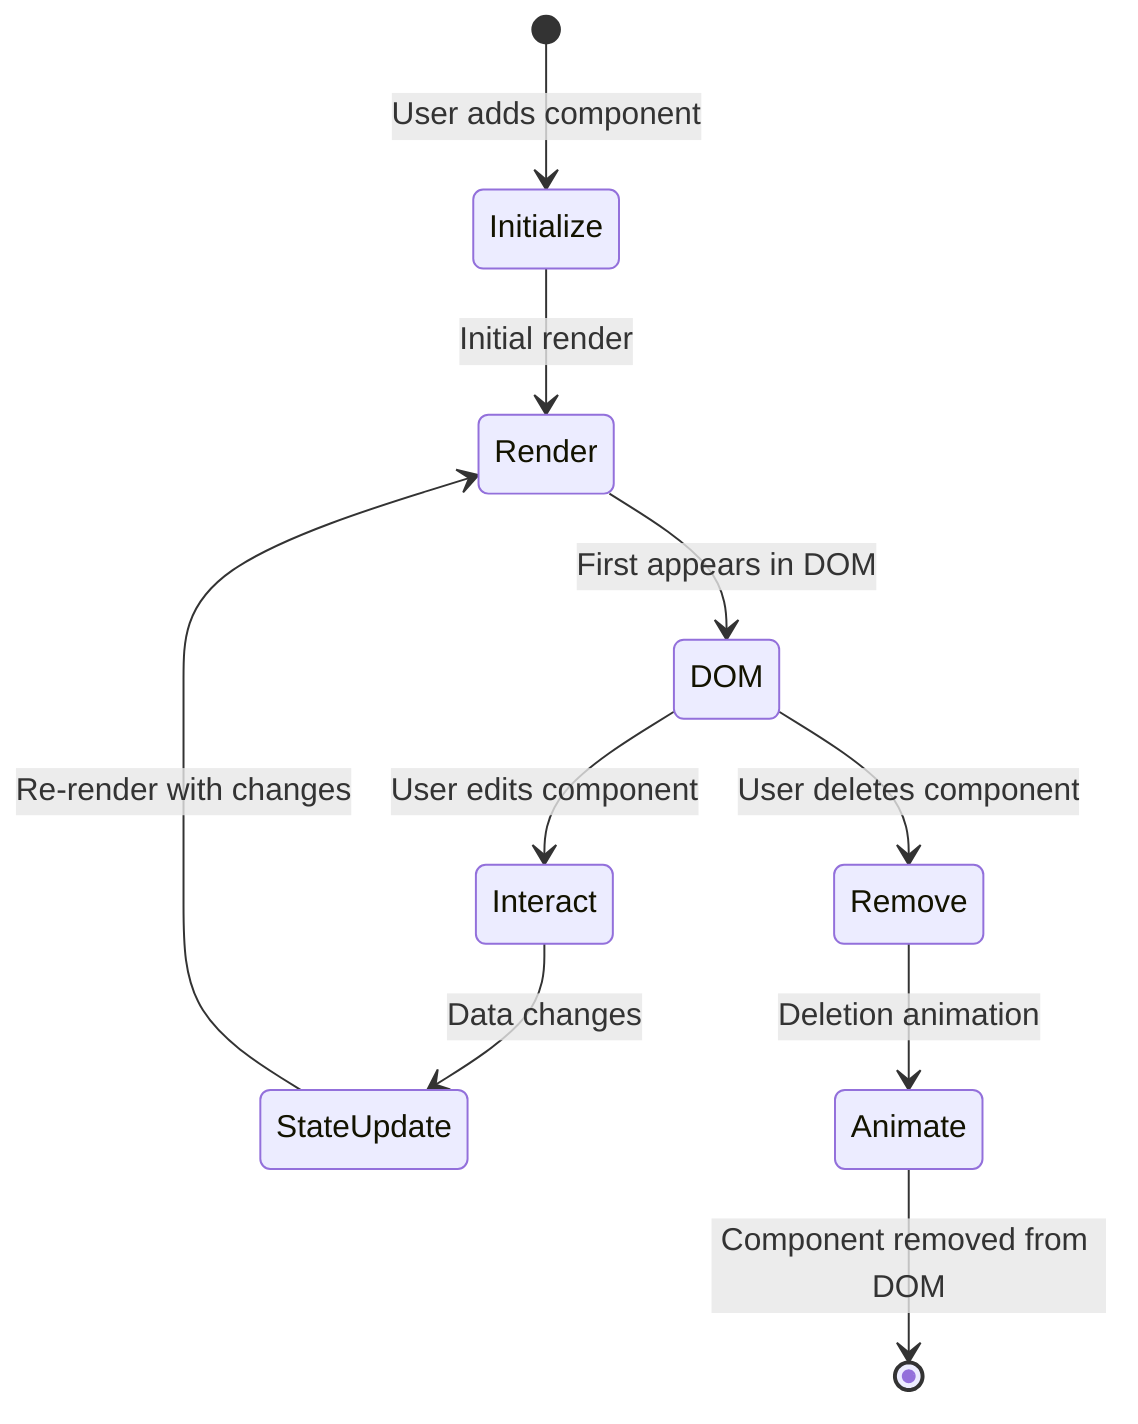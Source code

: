 stateDiagram-v2
    [*] --> Initialize: User adds component
    Initialize --> Render: Initial render
    Render --> DOM: First appears in DOM
    DOM --> Interact: User edits component
    Interact --> StateUpdate: Data changes
    StateUpdate --> Render: Re-render with changes
    DOM --> Remove: User deletes component
    Remove --> Animate: Deletion animation
    Animate --> [*]: Component removed from DOM
